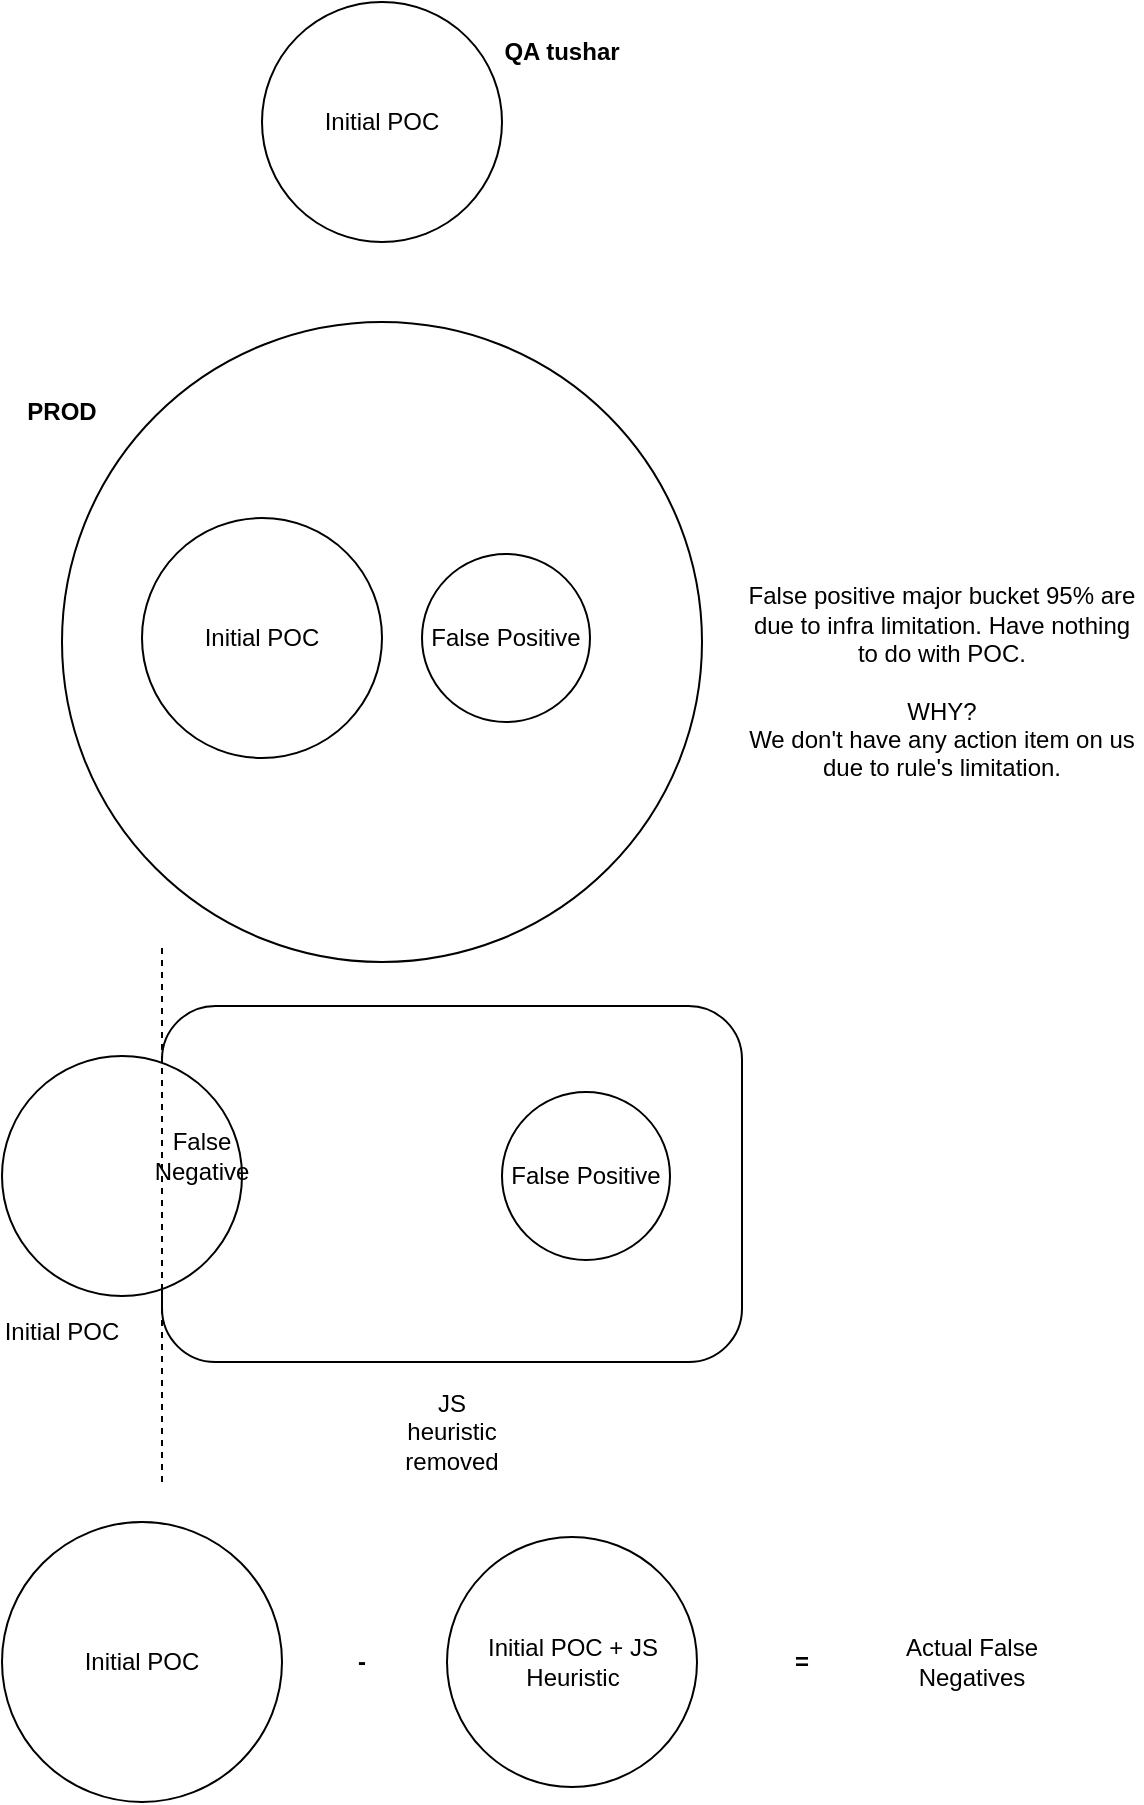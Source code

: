 <mxfile version="26.0.15">
  <diagram name="Page-1" id="icnFVKls0Ds-sF-nR6s-">
    <mxGraphModel dx="954" dy="1808" grid="1" gridSize="10" guides="1" tooltips="1" connect="1" arrows="1" fold="1" page="1" pageScale="1" pageWidth="827" pageHeight="1169" math="0" shadow="0">
      <root>
        <mxCell id="0" />
        <mxCell id="1" parent="0" />
        <mxCell id="oIfgvhGtvsSYGAJKLYSW-1" value="Initial POC" style="ellipse;whiteSpace=wrap;html=1;aspect=fixed;" vertex="1" parent="1">
          <mxGeometry x="330" y="-40" width="120" height="120" as="geometry" />
        </mxCell>
        <mxCell id="oIfgvhGtvsSYGAJKLYSW-2" value="" style="ellipse;whiteSpace=wrap;html=1;aspect=fixed;" vertex="1" parent="1">
          <mxGeometry x="230" y="120" width="320" height="320" as="geometry" />
        </mxCell>
        <mxCell id="oIfgvhGtvsSYGAJKLYSW-3" value="Initial POC" style="ellipse;whiteSpace=wrap;html=1;aspect=fixed;" vertex="1" parent="1">
          <mxGeometry x="270" y="218" width="120" height="120" as="geometry" />
        </mxCell>
        <mxCell id="oIfgvhGtvsSYGAJKLYSW-4" value="False Positive" style="ellipse;whiteSpace=wrap;html=1;aspect=fixed;" vertex="1" parent="1">
          <mxGeometry x="410" y="236" width="84" height="84" as="geometry" />
        </mxCell>
        <mxCell id="oIfgvhGtvsSYGAJKLYSW-5" value="False positive major bucket 95% are due to infra limitation. Have nothing to do with POC.&lt;div&gt;&lt;br&gt;WHY?&lt;div&gt;We don&#39;t have any action item on us due to rule&#39;s limitation.&lt;/div&gt;&lt;/div&gt;" style="text;html=1;align=center;verticalAlign=middle;whiteSpace=wrap;rounded=0;" vertex="1" parent="1">
          <mxGeometry x="570" y="220" width="200" height="160" as="geometry" />
        </mxCell>
        <mxCell id="oIfgvhGtvsSYGAJKLYSW-6" value="" style="rounded=1;whiteSpace=wrap;html=1;" vertex="1" parent="1">
          <mxGeometry x="280" y="462" width="290" height="178" as="geometry" />
        </mxCell>
        <mxCell id="oIfgvhGtvsSYGAJKLYSW-7" value="False Positive" style="ellipse;whiteSpace=wrap;html=1;aspect=fixed;" vertex="1" parent="1">
          <mxGeometry x="450" y="505" width="84" height="84" as="geometry" />
        </mxCell>
        <mxCell id="oIfgvhGtvsSYGAJKLYSW-8" value="" style="ellipse;whiteSpace=wrap;html=1;aspect=fixed;" vertex="1" parent="1">
          <mxGeometry x="200" y="487" width="120" height="120" as="geometry" />
        </mxCell>
        <mxCell id="oIfgvhGtvsSYGAJKLYSW-9" value="JS heuristic removed" style="text;html=1;align=center;verticalAlign=middle;whiteSpace=wrap;rounded=0;" vertex="1" parent="1">
          <mxGeometry x="395" y="660" width="60" height="30" as="geometry" />
        </mxCell>
        <mxCell id="oIfgvhGtvsSYGAJKLYSW-13" value="" style="endArrow=none;dashed=1;html=1;rounded=0;" edge="1" parent="1">
          <mxGeometry width="50" height="50" relative="1" as="geometry">
            <mxPoint x="280" y="700" as="sourcePoint" />
            <mxPoint x="280" y="430" as="targetPoint" />
          </mxGeometry>
        </mxCell>
        <mxCell id="oIfgvhGtvsSYGAJKLYSW-14" value="False Negative" style="text;html=1;align=center;verticalAlign=middle;whiteSpace=wrap;rounded=0;" vertex="1" parent="1">
          <mxGeometry x="290" y="510" width="20" height="54" as="geometry" />
        </mxCell>
        <mxCell id="oIfgvhGtvsSYGAJKLYSW-17" value="Initial POC" style="text;html=1;align=center;verticalAlign=middle;whiteSpace=wrap;rounded=0;" vertex="1" parent="1">
          <mxGeometry x="200" y="610" width="60" height="30" as="geometry" />
        </mxCell>
        <mxCell id="oIfgvhGtvsSYGAJKLYSW-18" value="Initial POC" style="ellipse;whiteSpace=wrap;html=1;aspect=fixed;" vertex="1" parent="1">
          <mxGeometry x="200" y="720" width="140" height="140" as="geometry" />
        </mxCell>
        <mxCell id="oIfgvhGtvsSYGAJKLYSW-19" value="Initial POC + JS Heuristic" style="ellipse;whiteSpace=wrap;html=1;aspect=fixed;" vertex="1" parent="1">
          <mxGeometry x="422.5" y="727.5" width="125" height="125" as="geometry" />
        </mxCell>
        <mxCell id="oIfgvhGtvsSYGAJKLYSW-20" value="&lt;b&gt;-&lt;/b&gt;" style="text;html=1;align=center;verticalAlign=middle;whiteSpace=wrap;rounded=0;" vertex="1" parent="1">
          <mxGeometry x="350" y="775" width="60" height="30" as="geometry" />
        </mxCell>
        <mxCell id="oIfgvhGtvsSYGAJKLYSW-21" value="Actual False Negatives" style="text;html=1;align=center;verticalAlign=middle;whiteSpace=wrap;rounded=0;" vertex="1" parent="1">
          <mxGeometry x="640" y="762.5" width="90" height="55" as="geometry" />
        </mxCell>
        <mxCell id="oIfgvhGtvsSYGAJKLYSW-22" value="&lt;b&gt;=&lt;/b&gt;" style="text;html=1;align=center;verticalAlign=middle;whiteSpace=wrap;rounded=0;" vertex="1" parent="1">
          <mxGeometry x="570" y="775" width="60" height="30" as="geometry" />
        </mxCell>
        <mxCell id="oIfgvhGtvsSYGAJKLYSW-27" value="&lt;b&gt;QA tushar&lt;/b&gt;" style="text;html=1;align=center;verticalAlign=middle;whiteSpace=wrap;rounded=0;" vertex="1" parent="1">
          <mxGeometry x="450" y="-30" width="60" height="30" as="geometry" />
        </mxCell>
        <mxCell id="oIfgvhGtvsSYGAJKLYSW-28" value="&lt;b&gt;PROD&lt;/b&gt;" style="text;html=1;align=center;verticalAlign=middle;whiteSpace=wrap;rounded=0;" vertex="1" parent="1">
          <mxGeometry x="200" y="150" width="60" height="30" as="geometry" />
        </mxCell>
      </root>
    </mxGraphModel>
  </diagram>
</mxfile>
